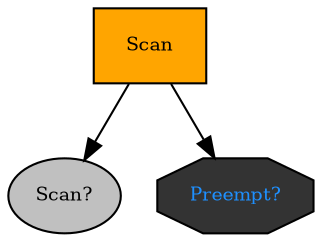 digraph pastafarianism {
graph [fontname="times-roman"];
node [fontname="times-roman"];
edge [fontname="times-roman"];
Scan [label=Scan, shape=box, style=filled, fillcolor=orange, fontsize=9, fontcolor=black];
"Scan?" [label="Scan?", shape=ellipse, style=filled, fillcolor=gray, fontsize=9, fontcolor=black];
Scan -> "Scan?";
"Preempt?" [label="Preempt?", shape=octagon, style=filled, fillcolor=gray20, fontsize=9, fontcolor=dodgerblue];
Scan -> "Preempt?";
}
